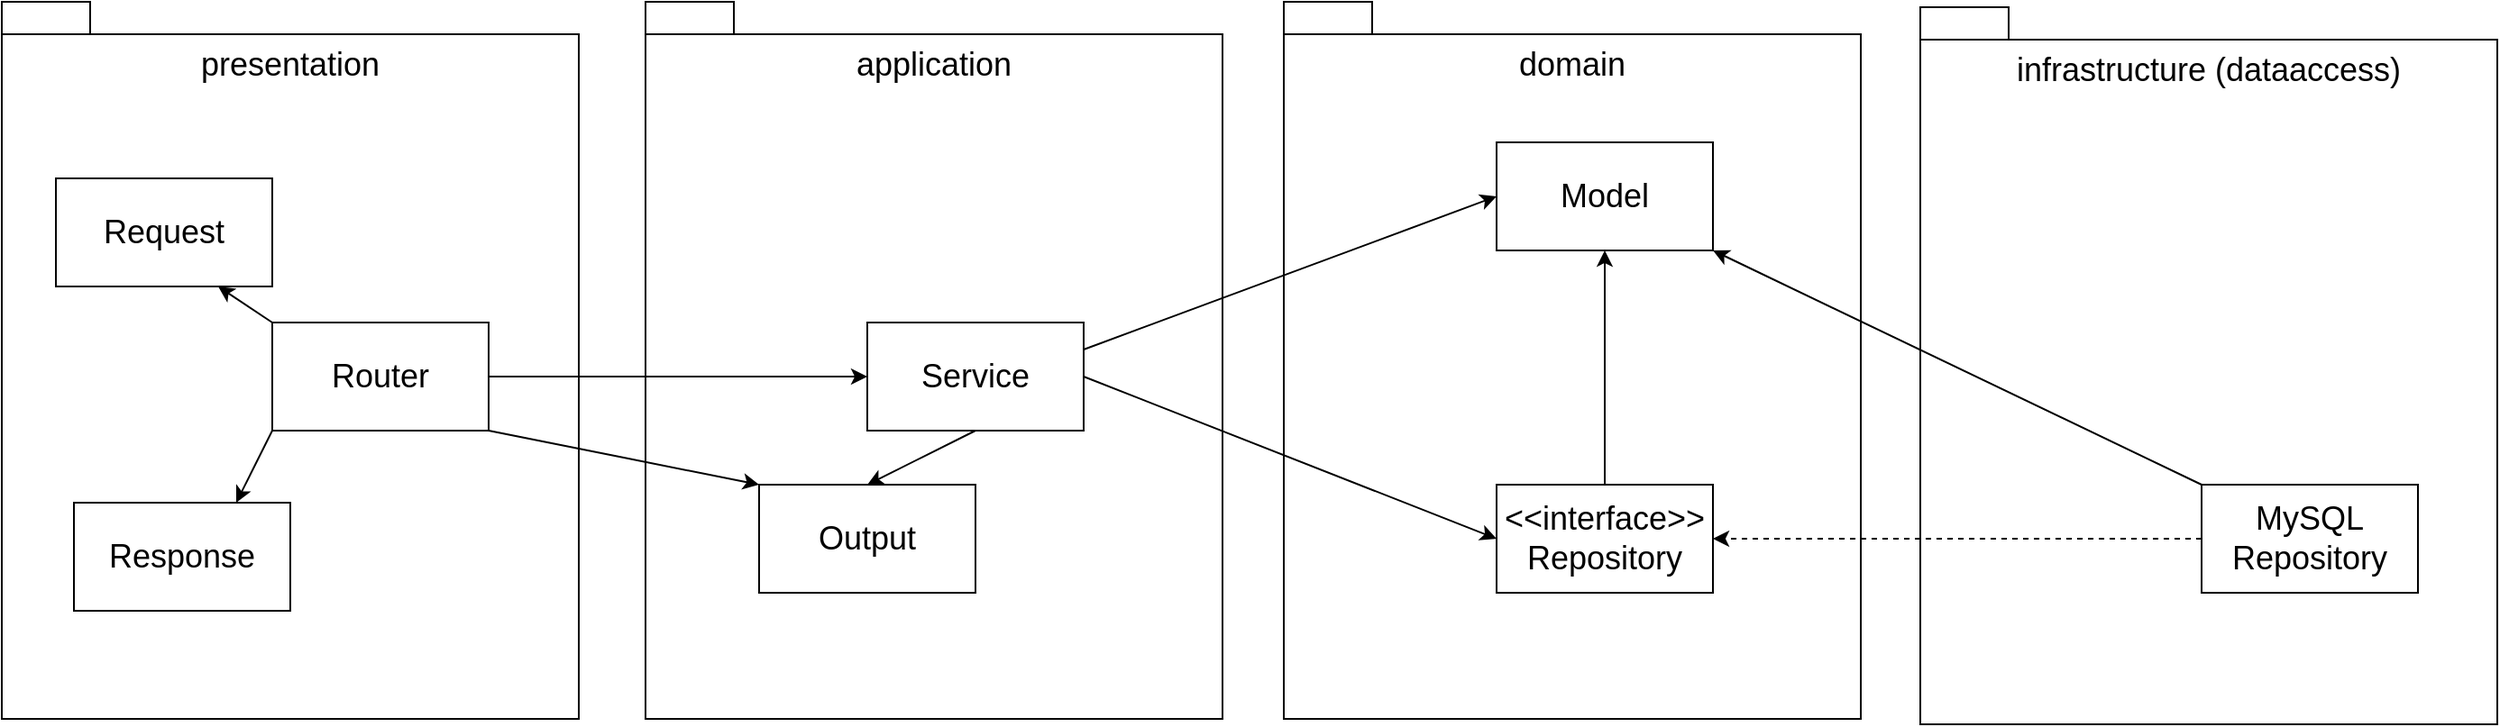 <mxfile>
    <diagram id="BC2V4QTmiuFFL8je2IGP" name="ページ1">
        <mxGraphModel dx="782" dy="1022" grid="0" gridSize="10" guides="1" tooltips="1" connect="1" arrows="1" fold="1" page="0" pageScale="1" pageWidth="827" pageHeight="1169" math="0" shadow="0">
            <root>
                <mxCell id="0"/>
                <mxCell id="1" parent="0"/>
                <mxCell id="11" value="infrastructure (dataaccess)" style="rounded=0;whiteSpace=wrap;html=1;fillColor=none;verticalAlign=top;fontSize=18;" vertex="1" parent="1">
                    <mxGeometry x="1214" y="143" width="320" height="380" as="geometry"/>
                </mxCell>
                <mxCell id="2" value="domain" style="rounded=0;whiteSpace=wrap;html=1;fillColor=none;verticalAlign=top;fontSize=18;" vertex="1" parent="1">
                    <mxGeometry x="861" y="140" width="320" height="380" as="geometry"/>
                </mxCell>
                <mxCell id="3" value="presentation" style="rounded=0;whiteSpace=wrap;html=1;fillColor=none;verticalAlign=top;fontSize=18;" vertex="1" parent="1">
                    <mxGeometry x="150" y="140" width="320" height="380" as="geometry"/>
                </mxCell>
                <mxCell id="4" value="Request" style="rounded=0;whiteSpace=wrap;html=1;fillColor=none;fontSize=18;" vertex="1" parent="1">
                    <mxGeometry x="180" y="220" width="120" height="60" as="geometry"/>
                </mxCell>
                <mxCell id="5" value="Router" style="rounded=0;whiteSpace=wrap;html=1;fillColor=none;fontSize=18;" vertex="1" parent="1">
                    <mxGeometry x="300" y="300" width="120" height="60" as="geometry"/>
                </mxCell>
                <mxCell id="6" value="Response" style="rounded=0;whiteSpace=wrap;html=1;fillColor=none;fontSize=18;" vertex="1" parent="1">
                    <mxGeometry x="190" y="400" width="120" height="60" as="geometry"/>
                </mxCell>
                <mxCell id="7" value="application" style="rounded=0;whiteSpace=wrap;html=1;fillColor=none;verticalAlign=top;fontSize=18;" vertex="1" parent="1">
                    <mxGeometry x="507" y="140" width="320" height="380" as="geometry"/>
                </mxCell>
                <mxCell id="9" value="Service" style="rounded=0;whiteSpace=wrap;html=1;fillColor=none;fontSize=18;" vertex="1" parent="1">
                    <mxGeometry x="630" y="300" width="120" height="60" as="geometry"/>
                </mxCell>
                <mxCell id="10" value="Output" style="rounded=0;whiteSpace=wrap;html=1;fillColor=none;fontSize=18;" vertex="1" parent="1">
                    <mxGeometry x="570" y="390" width="120" height="60" as="geometry"/>
                </mxCell>
                <mxCell id="34" style="edgeStyle=none;html=1;exitX=0;exitY=0.5;exitDx=0;exitDy=0;dashed=1;" edge="1" parent="1" source="13" target="30">
                    <mxGeometry relative="1" as="geometry"/>
                </mxCell>
                <mxCell id="35" style="edgeStyle=none;html=1;exitX=0;exitY=0;exitDx=0;exitDy=0;entryX=1;entryY=1;entryDx=0;entryDy=0;" edge="1" parent="1" source="13" target="24">
                    <mxGeometry relative="1" as="geometry"/>
                </mxCell>
                <mxCell id="13" value="MySQL&lt;br&gt;Repository" style="rounded=0;whiteSpace=wrap;html=1;fillColor=none;fontSize=18;" vertex="1" parent="1">
                    <mxGeometry x="1370" y="390" width="120" height="60" as="geometry"/>
                </mxCell>
                <mxCell id="15" value="" style="endArrow=classic;html=1;entryX=0.75;entryY=1;entryDx=0;entryDy=0;exitX=0;exitY=0;exitDx=0;exitDy=0;fontSize=18;" edge="1" parent="1" source="5" target="4">
                    <mxGeometry width="50" height="50" relative="1" as="geometry">
                        <mxPoint x="380" y="390" as="sourcePoint"/>
                        <mxPoint x="430" y="340" as="targetPoint"/>
                    </mxGeometry>
                </mxCell>
                <mxCell id="16" value="" style="endArrow=classic;html=1;entryX=0.75;entryY=0;entryDx=0;entryDy=0;exitX=0;exitY=1;exitDx=0;exitDy=0;fontSize=18;" edge="1" parent="1" source="5" target="6">
                    <mxGeometry width="50" height="50" relative="1" as="geometry">
                        <mxPoint x="400" y="90" as="sourcePoint"/>
                        <mxPoint x="280" y="290" as="targetPoint"/>
                    </mxGeometry>
                </mxCell>
                <mxCell id="17" value="" style="endArrow=classic;html=1;entryX=0;entryY=0.5;entryDx=0;entryDy=0;exitX=1;exitY=0.5;exitDx=0;exitDy=0;fontSize=18;" edge="1" parent="1" source="5" target="9">
                    <mxGeometry width="50" height="50" relative="1" as="geometry">
                        <mxPoint x="310" y="370" as="sourcePoint"/>
                        <mxPoint x="290" y="410" as="targetPoint"/>
                    </mxGeometry>
                </mxCell>
                <mxCell id="18" value="" style="endArrow=classic;html=1;entryX=0.5;entryY=0;entryDx=0;entryDy=0;exitX=0.5;exitY=1;exitDx=0;exitDy=0;fontSize=18;" edge="1" parent="1" source="9" target="10">
                    <mxGeometry width="50" height="50" relative="1" as="geometry">
                        <mxPoint x="430" y="340" as="sourcePoint"/>
                        <mxPoint x="617" y="340" as="targetPoint"/>
                    </mxGeometry>
                </mxCell>
                <mxCell id="19" value="" style="endArrow=classic;html=1;exitX=1;exitY=1;exitDx=0;exitDy=0;entryX=0;entryY=0;entryDx=0;entryDy=0;fontSize=18;" edge="1" parent="1" source="5" target="10">
                    <mxGeometry width="50" height="50" relative="1" as="geometry">
                        <mxPoint x="430" y="340" as="sourcePoint"/>
                        <mxPoint x="550" y="580" as="targetPoint"/>
                    </mxGeometry>
                </mxCell>
                <mxCell id="20" value="" style="endArrow=classic;html=1;exitX=1;exitY=0.5;exitDx=0;exitDy=0;fontSize=18;entryX=0;entryY=0.5;entryDx=0;entryDy=0;" edge="1" parent="1" source="9" target="30">
                    <mxGeometry width="50" height="50" relative="1" as="geometry">
                        <mxPoint x="610" y="210" as="sourcePoint"/>
                        <mxPoint x="820" y="210" as="targetPoint"/>
                    </mxGeometry>
                </mxCell>
                <mxCell id="21" value="" style="rounded=0;whiteSpace=wrap;html=1;fontSize=18;fillColor=none;" vertex="1" parent="1">
                    <mxGeometry x="150" y="122" width="49" height="18" as="geometry"/>
                </mxCell>
                <mxCell id="22" value="" style="rounded=0;whiteSpace=wrap;html=1;fontSize=18;fillColor=none;" vertex="1" parent="1">
                    <mxGeometry x="507" y="122" width="49" height="18" as="geometry"/>
                </mxCell>
                <mxCell id="23" value="" style="rounded=0;whiteSpace=wrap;html=1;fontSize=18;fillColor=none;" vertex="1" parent="1">
                    <mxGeometry x="1214" y="125" width="49" height="18" as="geometry"/>
                </mxCell>
                <mxCell id="24" value="Model" style="rounded=0;whiteSpace=wrap;html=1;fillColor=none;fontSize=18;" vertex="1" parent="1">
                    <mxGeometry x="979" y="200" width="120" height="60" as="geometry"/>
                </mxCell>
                <mxCell id="25" value="" style="rounded=0;whiteSpace=wrap;html=1;fontSize=18;fillColor=none;" vertex="1" parent="1">
                    <mxGeometry x="861" y="122" width="49" height="18" as="geometry"/>
                </mxCell>
                <mxCell id="26" value="" style="endArrow=classic;html=1;exitX=1;exitY=0.25;exitDx=0;exitDy=0;fontSize=18;entryX=0;entryY=0.5;entryDx=0;entryDy=0;" edge="1" parent="1" source="9" target="24">
                    <mxGeometry width="50" height="50" relative="1" as="geometry">
                        <mxPoint x="760" y="340" as="sourcePoint"/>
                        <mxPoint x="1392" y="348.22" as="targetPoint"/>
                    </mxGeometry>
                </mxCell>
                <mxCell id="27" style="edgeStyle=none;html=1;exitX=0.5;exitY=0;exitDx=0;exitDy=0;entryX=0.5;entryY=1;entryDx=0;entryDy=0;" edge="1" parent="1" target="24">
                    <mxGeometry relative="1" as="geometry"/>
                </mxCell>
                <mxCell id="32" style="edgeStyle=none;html=1;exitX=0.5;exitY=0;exitDx=0;exitDy=0;entryX=0.5;entryY=1;entryDx=0;entryDy=0;" edge="1" parent="1" source="30" target="24">
                    <mxGeometry relative="1" as="geometry"/>
                </mxCell>
                <mxCell id="30" value="&amp;lt;&amp;lt;interface&amp;gt;&amp;gt;&lt;br&gt;Repository" style="rounded=0;whiteSpace=wrap;html=1;fillColor=none;fontSize=18;" vertex="1" parent="1">
                    <mxGeometry x="979" y="390" width="120" height="60" as="geometry"/>
                </mxCell>
            </root>
        </mxGraphModel>
    </diagram>
</mxfile>
